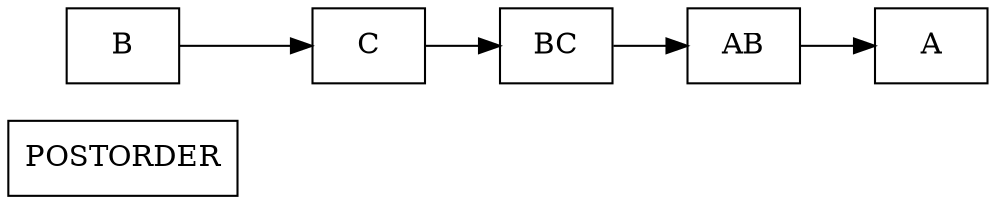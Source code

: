 digraph Grafica{
rankdir=LR;
node[shape=box]
 POSTORDER [with=1.5];abb0[label="B"]
abb1[label="C"]
abb2[label="BC"]
abb3[label="AB"]
abb4[label="A"]

abb0->abb1;

abb1->abb2;

abb2->abb3;

abb3->abb4;

}
